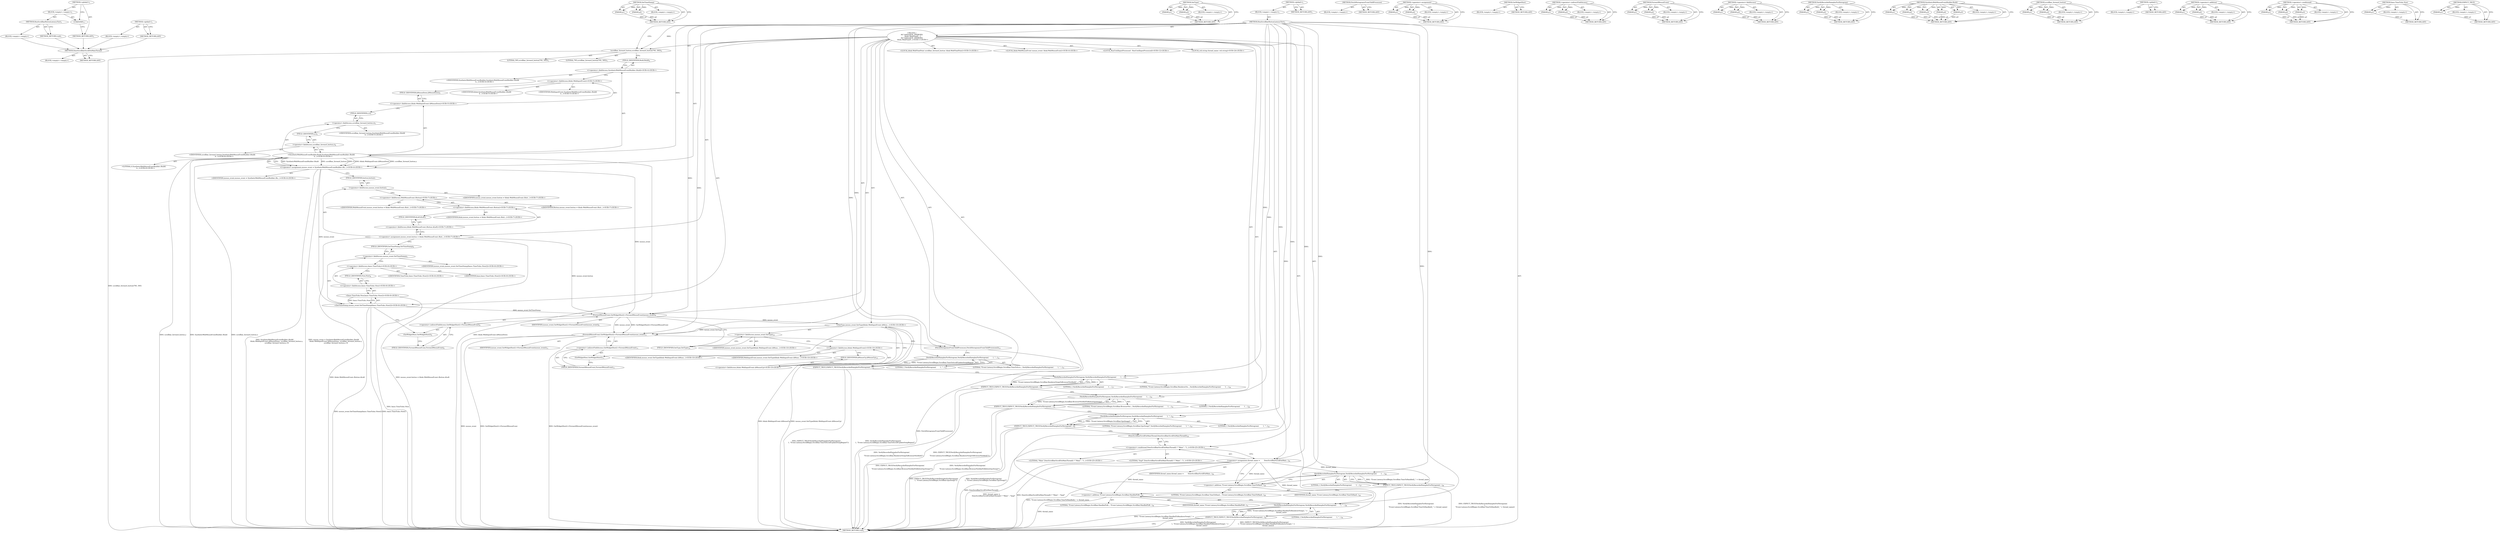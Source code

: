 digraph "&lt;global&gt;" {
vulnerable_227 [label=<(METHOD,DoesScrollbarScrollOnMainThread)>];
vulnerable_228 [label=<(BLOCK,&lt;empty&gt;,&lt;empty&gt;)>];
vulnerable_229 [label=<(METHOD_RETURN,ANY)>];
vulnerable_182 [label=<(METHOD,SetTimeStamp)>];
vulnerable_183 [label=<(PARAM,p1)>];
vulnerable_184 [label=<(PARAM,p2)>];
vulnerable_185 [label=<(BLOCK,&lt;empty&gt;,&lt;empty&gt;)>];
vulnerable_186 [label=<(METHOD_RETURN,ANY)>];
vulnerable_204 [label=<(METHOD,SetType)>];
vulnerable_205 [label=<(PARAM,p1)>];
vulnerable_206 [label=<(PARAM,p2)>];
vulnerable_207 [label=<(BLOCK,&lt;empty&gt;,&lt;empty&gt;)>];
vulnerable_208 [label=<(METHOD_RETURN,ANY)>];
vulnerable_6 [label=<(METHOD,&lt;global&gt;)<SUB>1</SUB>>];
vulnerable_7 [label=<(BLOCK,&lt;empty&gt;,&lt;empty&gt;)<SUB>1</SUB>>];
vulnerable_8 [label=<(METHOD,RunScrollbarButtonLatencyTest)<SUB>1</SUB>>];
vulnerable_9 [label="<(BLOCK,{
#if !defined(OS_ANDROID)
    blink::WebFloatP...,{
#if !defined(OS_ANDROID)
    blink::WebFloatP...)<SUB>1</SUB>>"];
vulnerable_10 [label="<(LOCAL,blink.WebFloatPoint scrollbar_forward_button: blink.WebFloatPoint)<SUB>3</SUB>>"];
vulnerable_11 [label=<(scrollbar_forward_button,scrollbar_forward_button(795, 595))<SUB>3</SUB>>];
vulnerable_12 [label=<(LITERAL,795,scrollbar_forward_button(795, 595))<SUB>3</SUB>>];
vulnerable_13 [label=<(LITERAL,595,scrollbar_forward_button(795, 595))<SUB>3</SUB>>];
vulnerable_14 [label="<(LOCAL,blink.WebMouseEvent mouse_event: blink.WebMouseEvent)<SUB>4</SUB>>"];
vulnerable_15 [label="<(&lt;operator&gt;.assignment,mouse_event = SyntheticWebMouseEventBuilder::Bu...)<SUB>4</SUB>>"];
vulnerable_16 [label="<(IDENTIFIER,mouse_event,mouse_event = SyntheticWebMouseEventBuilder::Bu...)<SUB>4</SUB>>"];
vulnerable_17 [label="<(SyntheticWebMouseEventBuilder.Build,SyntheticWebMouseEventBuilder::Build(
        b...)<SUB>4</SUB>>"];
vulnerable_18 [label="<(&lt;operator&gt;.fieldAccess,SyntheticWebMouseEventBuilder::Build)<SUB>4</SUB>>"];
vulnerable_19 [label="<(IDENTIFIER,SyntheticWebMouseEventBuilder,SyntheticWebMouseEventBuilder::Build(
        b...)<SUB>4</SUB>>"];
vulnerable_20 [label=<(FIELD_IDENTIFIER,Build,Build)<SUB>4</SUB>>];
vulnerable_21 [label="<(&lt;operator&gt;.fieldAccess,blink::WebInputEvent::kMouseDown)<SUB>5</SUB>>"];
vulnerable_22 [label="<(&lt;operator&gt;.fieldAccess,blink::WebInputEvent)<SUB>5</SUB>>"];
vulnerable_23 [label="<(IDENTIFIER,blink,SyntheticWebMouseEventBuilder::Build(
        b...)<SUB>5</SUB>>"];
vulnerable_24 [label="<(IDENTIFIER,WebInputEvent,SyntheticWebMouseEventBuilder::Build(
        b...)<SUB>5</SUB>>"];
vulnerable_25 [label=<(FIELD_IDENTIFIER,kMouseDown,kMouseDown)<SUB>5</SUB>>];
vulnerable_26 [label=<(&lt;operator&gt;.fieldAccess,scrollbar_forward_button.x)<SUB>5</SUB>>];
vulnerable_27 [label="<(IDENTIFIER,scrollbar_forward_button,SyntheticWebMouseEventBuilder::Build(
        b...)<SUB>5</SUB>>"];
vulnerable_28 [label=<(FIELD_IDENTIFIER,x,x)<SUB>5</SUB>>];
vulnerable_29 [label=<(&lt;operator&gt;.fieldAccess,scrollbar_forward_button.y)<SUB>6</SUB>>];
vulnerable_30 [label="<(IDENTIFIER,scrollbar_forward_button,SyntheticWebMouseEventBuilder::Build(
        b...)<SUB>6</SUB>>"];
vulnerable_31 [label=<(FIELD_IDENTIFIER,y,y)<SUB>6</SUB>>];
vulnerable_32 [label="<(LITERAL,0,SyntheticWebMouseEventBuilder::Build(
        b...)<SUB>6</SUB>>"];
vulnerable_33 [label="<(&lt;operator&gt;.assignment,mouse_event.button = blink::WebMouseEvent::Butt...)<SUB>7</SUB>>"];
vulnerable_34 [label=<(&lt;operator&gt;.fieldAccess,mouse_event.button)<SUB>7</SUB>>];
vulnerable_35 [label="<(IDENTIFIER,mouse_event,mouse_event.button = blink::WebMouseEvent::Butt...)<SUB>7</SUB>>"];
vulnerable_36 [label=<(FIELD_IDENTIFIER,button,button)<SUB>7</SUB>>];
vulnerable_37 [label="<(&lt;operator&gt;.fieldAccess,blink::WebMouseEvent::Button::kLeft)<SUB>7</SUB>>"];
vulnerable_38 [label="<(&lt;operator&gt;.fieldAccess,blink::WebMouseEvent::Button)<SUB>7</SUB>>"];
vulnerable_39 [label="<(IDENTIFIER,blink,mouse_event.button = blink::WebMouseEvent::Butt...)<SUB>7</SUB>>"];
vulnerable_40 [label="<(&lt;operator&gt;.fieldAccess,WebMouseEvent::Button)<SUB>7</SUB>>"];
vulnerable_41 [label="<(IDENTIFIER,WebMouseEvent,mouse_event.button = blink::WebMouseEvent::Butt...)<SUB>7</SUB>>"];
vulnerable_42 [label="<(IDENTIFIER,Button,mouse_event.button = blink::WebMouseEvent::Butt...)<SUB>7</SUB>>"];
vulnerable_43 [label=<(FIELD_IDENTIFIER,kLeft,kLeft)<SUB>7</SUB>>];
vulnerable_44 [label="<(SetTimeStamp,mouse_event.SetTimeStamp(base::TimeTicks::Now()))<SUB>8</SUB>>"];
vulnerable_45 [label=<(&lt;operator&gt;.fieldAccess,mouse_event.SetTimeStamp)<SUB>8</SUB>>];
vulnerable_46 [label="<(IDENTIFIER,mouse_event,mouse_event.SetTimeStamp(base::TimeTicks::Now()))<SUB>8</SUB>>"];
vulnerable_47 [label=<(FIELD_IDENTIFIER,SetTimeStamp,SetTimeStamp)<SUB>8</SUB>>];
vulnerable_48 [label="<(base.TimeTicks.Now,base::TimeTicks::Now())<SUB>8</SUB>>"];
vulnerable_49 [label="<(&lt;operator&gt;.fieldAccess,base::TimeTicks::Now)<SUB>8</SUB>>"];
vulnerable_50 [label="<(&lt;operator&gt;.fieldAccess,base::TimeTicks)<SUB>8</SUB>>"];
vulnerable_51 [label="<(IDENTIFIER,base,base::TimeTicks::Now())<SUB>8</SUB>>"];
vulnerable_52 [label="<(IDENTIFIER,TimeTicks,base::TimeTicks::Now())<SUB>8</SUB>>"];
vulnerable_53 [label=<(FIELD_IDENTIFIER,Now,Now)<SUB>8</SUB>>];
vulnerable_54 [label=<(ForwardMouseEvent,GetWidgetHost()-&gt;ForwardMouseEvent(mouse_event))<SUB>9</SUB>>];
vulnerable_55 [label=<(&lt;operator&gt;.indirectFieldAccess,GetWidgetHost()-&gt;ForwardMouseEvent)<SUB>9</SUB>>];
vulnerable_56 [label=<(GetWidgetHost,GetWidgetHost())<SUB>9</SUB>>];
vulnerable_57 [label=<(FIELD_IDENTIFIER,ForwardMouseEvent,ForwardMouseEvent)<SUB>9</SUB>>];
vulnerable_58 [label=<(IDENTIFIER,mouse_event,GetWidgetHost()-&gt;ForwardMouseEvent(mouse_event))<SUB>9</SUB>>];
vulnerable_59 [label="<(SetType,mouse_event.SetType(blink::WebInputEvent::kMous...)<SUB>10</SUB>>"];
vulnerable_60 [label=<(&lt;operator&gt;.fieldAccess,mouse_event.SetType)<SUB>10</SUB>>];
vulnerable_61 [label="<(IDENTIFIER,mouse_event,mouse_event.SetType(blink::WebInputEvent::kMous...)<SUB>10</SUB>>"];
vulnerable_62 [label=<(FIELD_IDENTIFIER,SetType,SetType)<SUB>10</SUB>>];
vulnerable_63 [label="<(&lt;operator&gt;.fieldAccess,blink::WebInputEvent::kMouseUp)<SUB>10</SUB>>"];
vulnerable_64 [label="<(&lt;operator&gt;.fieldAccess,blink::WebInputEvent)<SUB>10</SUB>>"];
vulnerable_65 [label="<(IDENTIFIER,blink,mouse_event.SetType(blink::WebInputEvent::kMous...)<SUB>10</SUB>>"];
vulnerable_66 [label="<(IDENTIFIER,WebInputEvent,mouse_event.SetType(blink::WebInputEvent::kMous...)<SUB>10</SUB>>"];
vulnerable_67 [label=<(FIELD_IDENTIFIER,kMouseUp,kMouseUp)<SUB>10</SUB>>];
vulnerable_68 [label=<(ForwardMouseEvent,GetWidgetHost()-&gt;ForwardMouseEvent(mouse_event))<SUB>11</SUB>>];
vulnerable_69 [label=<(&lt;operator&gt;.indirectFieldAccess,GetWidgetHost()-&gt;ForwardMouseEvent)<SUB>11</SUB>>];
vulnerable_70 [label=<(GetWidgetHost,GetWidgetHost())<SUB>11</SUB>>];
vulnerable_71 [label=<(FIELD_IDENTIFIER,ForwardMouseEvent,ForwardMouseEvent)<SUB>11</SUB>>];
vulnerable_72 [label=<(IDENTIFIER,mouse_event,GetWidgetHost()-&gt;ForwardMouseEvent(mouse_event))<SUB>11</SUB>>];
vulnerable_73 [label="<(LOCAL,RunUntilInputProcessed : RunUntilInputProcessed)<SUB>12</SUB>>"];
vulnerable_74 [label=<(FetchHistogramsFromChildProcesses,FetchHistogramsFromChildProcesses())<SUB>13</SUB>>];
vulnerable_75 [label=<(EXPECT_TRUE,EXPECT_TRUE(VerifyRecordedSamplesForHistogram(
...)<SUB>14</SUB>>];
vulnerable_76 [label=<(VerifyRecordedSamplesForHistogram,VerifyRecordedSamplesForHistogram(
        1, &quot;...)<SUB>14</SUB>>];
vulnerable_77 [label=<(LITERAL,1,VerifyRecordedSamplesForHistogram(
        1, &quot;...)<SUB>15</SUB>>];
vulnerable_78 [label=<(LITERAL,&quot;Event.Latency.ScrollBegin.Scrollbar.TimeToScro...,VerifyRecordedSamplesForHistogram(
        1, &quot;...)<SUB>15</SUB>>];
vulnerable_79 [label=<(EXPECT_TRUE,EXPECT_TRUE(VerifyRecordedSamplesForHistogram(
...)<SUB>16</SUB>>];
vulnerable_80 [label=<(VerifyRecordedSamplesForHistogram,VerifyRecordedSamplesForHistogram(
        1,
 ...)<SUB>16</SUB>>];
vulnerable_81 [label=<(LITERAL,1,VerifyRecordedSamplesForHistogram(
        1,
 ...)<SUB>17</SUB>>];
vulnerable_82 [label=<(LITERAL,&quot;Event.Latency.ScrollBegin.Scrollbar.RendererSw...,VerifyRecordedSamplesForHistogram(
        1,
 ...)<SUB>18</SUB>>];
vulnerable_83 [label=<(EXPECT_TRUE,EXPECT_TRUE(VerifyRecordedSamplesForHistogram(
...)<SUB>19</SUB>>];
vulnerable_84 [label=<(VerifyRecordedSamplesForHistogram,VerifyRecordedSamplesForHistogram(
        1,
 ...)<SUB>19</SUB>>];
vulnerable_85 [label=<(LITERAL,1,VerifyRecordedSamplesForHistogram(
        1,
 ...)<SUB>20</SUB>>];
vulnerable_86 [label=<(LITERAL,&quot;Event.Latency.ScrollBegin.Scrollbar.BrowserNot...,VerifyRecordedSamplesForHistogram(
        1,
 ...)<SUB>21</SUB>>];
vulnerable_87 [label=<(EXPECT_TRUE,EXPECT_TRUE(VerifyRecordedSamplesForHistogram(
...)<SUB>22</SUB>>];
vulnerable_88 [label=<(VerifyRecordedSamplesForHistogram,VerifyRecordedSamplesForHistogram(
        1, &quot;...)<SUB>22</SUB>>];
vulnerable_89 [label=<(LITERAL,1,VerifyRecordedSamplesForHistogram(
        1, &quot;...)<SUB>23</SUB>>];
vulnerable_90 [label=<(LITERAL,&quot;Event.Latency.ScrollBegin.Scrollbar.GpuSwap2&quot;,VerifyRecordedSamplesForHistogram(
        1, &quot;...)<SUB>23</SUB>>];
vulnerable_91 [label="<(LOCAL,std.string thread_name: std.string)<SUB>24</SUB>>"];
vulnerable_92 [label=<(&lt;operator&gt;.assignment,thread_name =
        DoesScrollbarScrollOnMain...)<SUB>24</SUB>>];
vulnerable_93 [label=<(IDENTIFIER,thread_name,thread_name =
        DoesScrollbarScrollOnMain...)<SUB>24</SUB>>];
vulnerable_94 [label="<(&lt;operator&gt;.conditional,DoesScrollbarScrollOnMainThread() ? &quot;Main&quot; : &quot;I...)<SUB>25</SUB>>"];
vulnerable_95 [label=<(DoesScrollbarScrollOnMainThread,DoesScrollbarScrollOnMainThread())<SUB>25</SUB>>];
vulnerable_96 [label="<(LITERAL,&quot;Main&quot;,DoesScrollbarScrollOnMainThread() ? &quot;Main&quot; : &quot;I...)<SUB>25</SUB>>"];
vulnerable_97 [label="<(LITERAL,&quot;Impl&quot;,DoesScrollbarScrollOnMainThread() ? &quot;Main&quot; : &quot;I...)<SUB>25</SUB>>"];
vulnerable_98 [label=<(EXPECT_TRUE,EXPECT_TRUE(VerifyRecordedSamplesForHistogram(
...)<SUB>26</SUB>>];
vulnerable_99 [label=<(VerifyRecordedSamplesForHistogram,VerifyRecordedSamplesForHistogram(
        1,
 ...)<SUB>26</SUB>>];
vulnerable_100 [label=<(LITERAL,1,VerifyRecordedSamplesForHistogram(
        1,
 ...)<SUB>27</SUB>>];
vulnerable_101 [label=<(&lt;operator&gt;.addition,&quot;Event.Latency.ScrollBegin.Scrollbar.TimeToHand...)<SUB>28</SUB>>];
vulnerable_102 [label=<(LITERAL,&quot;Event.Latency.ScrollBegin.Scrollbar.TimeToHand...,&quot;Event.Latency.ScrollBegin.Scrollbar.TimeToHand...)<SUB>28</SUB>>];
vulnerable_103 [label=<(IDENTIFIER,thread_name,&quot;Event.Latency.ScrollBegin.Scrollbar.TimeToHand...)<SUB>28</SUB>>];
vulnerable_104 [label=<(EXPECT_TRUE,EXPECT_TRUE(VerifyRecordedSamplesForHistogram(
...)<SUB>29</SUB>>];
vulnerable_105 [label=<(VerifyRecordedSamplesForHistogram,VerifyRecordedSamplesForHistogram(
        1, &quot;...)<SUB>29</SUB>>];
vulnerable_106 [label=<(LITERAL,1,VerifyRecordedSamplesForHistogram(
        1, &quot;...)<SUB>30</SUB>>];
vulnerable_107 [label=<(&lt;operator&gt;.addition,&quot;Event.Latency.ScrollBegin.Scrollbar.HandledToR...)<SUB>30</SUB>>];
vulnerable_108 [label=<(LITERAL,&quot;Event.Latency.ScrollBegin.Scrollbar.HandledToR...,&quot;Event.Latency.ScrollBegin.Scrollbar.HandledToR...)<SUB>30</SUB>>];
vulnerable_109 [label=<(IDENTIFIER,thread_name,&quot;Event.Latency.ScrollBegin.Scrollbar.HandledToR...)<SUB>31</SUB>>];
vulnerable_110 [label=<(METHOD_RETURN,void)<SUB>1</SUB>>];
vulnerable_112 [label=<(METHOD_RETURN,ANY)<SUB>1</SUB>>];
vulnerable_209 [label=<(METHOD,FetchHistogramsFromChildProcesses)>];
vulnerable_210 [label=<(BLOCK,&lt;empty&gt;,&lt;empty&gt;)>];
vulnerable_211 [label=<(METHOD_RETURN,ANY)>];
vulnerable_164 [label=<(METHOD,&lt;operator&gt;.assignment)>];
vulnerable_165 [label=<(PARAM,p1)>];
vulnerable_166 [label=<(PARAM,p2)>];
vulnerable_167 [label=<(BLOCK,&lt;empty&gt;,&lt;empty&gt;)>];
vulnerable_168 [label=<(METHOD_RETURN,ANY)>];
vulnerable_201 [label=<(METHOD,GetWidgetHost)>];
vulnerable_202 [label=<(BLOCK,&lt;empty&gt;,&lt;empty&gt;)>];
vulnerable_203 [label=<(METHOD_RETURN,ANY)>];
vulnerable_196 [label=<(METHOD,&lt;operator&gt;.indirectFieldAccess)>];
vulnerable_197 [label=<(PARAM,p1)>];
vulnerable_198 [label=<(PARAM,p2)>];
vulnerable_199 [label=<(BLOCK,&lt;empty&gt;,&lt;empty&gt;)>];
vulnerable_200 [label=<(METHOD_RETURN,ANY)>];
vulnerable_191 [label=<(METHOD,ForwardMouseEvent)>];
vulnerable_192 [label=<(PARAM,p1)>];
vulnerable_193 [label=<(PARAM,p2)>];
vulnerable_194 [label=<(BLOCK,&lt;empty&gt;,&lt;empty&gt;)>];
vulnerable_195 [label=<(METHOD_RETURN,ANY)>];
vulnerable_177 [label=<(METHOD,&lt;operator&gt;.fieldAccess)>];
vulnerable_178 [label=<(PARAM,p1)>];
vulnerable_179 [label=<(PARAM,p2)>];
vulnerable_180 [label=<(BLOCK,&lt;empty&gt;,&lt;empty&gt;)>];
vulnerable_181 [label=<(METHOD_RETURN,ANY)>];
vulnerable_216 [label=<(METHOD,VerifyRecordedSamplesForHistogram)>];
vulnerable_217 [label=<(PARAM,p1)>];
vulnerable_218 [label=<(PARAM,p2)>];
vulnerable_219 [label=<(BLOCK,&lt;empty&gt;,&lt;empty&gt;)>];
vulnerable_220 [label=<(METHOD_RETURN,ANY)>];
vulnerable_169 [label=<(METHOD,SyntheticWebMouseEventBuilder.Build)>];
vulnerable_170 [label=<(PARAM,p1)>];
vulnerable_171 [label=<(PARAM,p2)>];
vulnerable_172 [label=<(PARAM,p3)>];
vulnerable_173 [label=<(PARAM,p4)>];
vulnerable_174 [label=<(PARAM,p5)>];
vulnerable_175 [label=<(BLOCK,&lt;empty&gt;,&lt;empty&gt;)>];
vulnerable_176 [label=<(METHOD_RETURN,ANY)>];
vulnerable_159 [label=<(METHOD,scrollbar_forward_button)>];
vulnerable_160 [label=<(PARAM,p1)>];
vulnerable_161 [label=<(PARAM,p2)>];
vulnerable_162 [label=<(BLOCK,&lt;empty&gt;,&lt;empty&gt;)>];
vulnerable_163 [label=<(METHOD_RETURN,ANY)>];
vulnerable_153 [label=<(METHOD,&lt;global&gt;)<SUB>1</SUB>>];
vulnerable_154 [label=<(BLOCK,&lt;empty&gt;,&lt;empty&gt;)>];
vulnerable_155 [label=<(METHOD_RETURN,ANY)>];
vulnerable_230 [label=<(METHOD,&lt;operator&gt;.addition)>];
vulnerable_231 [label=<(PARAM,p1)>];
vulnerable_232 [label=<(PARAM,p2)>];
vulnerable_233 [label=<(BLOCK,&lt;empty&gt;,&lt;empty&gt;)>];
vulnerable_234 [label=<(METHOD_RETURN,ANY)>];
vulnerable_221 [label=<(METHOD,&lt;operator&gt;.conditional)>];
vulnerable_222 [label=<(PARAM,p1)>];
vulnerable_223 [label=<(PARAM,p2)>];
vulnerable_224 [label=<(PARAM,p3)>];
vulnerable_225 [label=<(BLOCK,&lt;empty&gt;,&lt;empty&gt;)>];
vulnerable_226 [label=<(METHOD_RETURN,ANY)>];
vulnerable_187 [label=<(METHOD,base.TimeTicks.Now)>];
vulnerable_188 [label=<(PARAM,p1)>];
vulnerable_189 [label=<(BLOCK,&lt;empty&gt;,&lt;empty&gt;)>];
vulnerable_190 [label=<(METHOD_RETURN,ANY)>];
vulnerable_212 [label=<(METHOD,EXPECT_TRUE)>];
vulnerable_213 [label=<(PARAM,p1)>];
vulnerable_214 [label=<(BLOCK,&lt;empty&gt;,&lt;empty&gt;)>];
vulnerable_215 [label=<(METHOD_RETURN,ANY)>];
fixed_6 [label=<(METHOD,&lt;global&gt;)<SUB>1</SUB>>];
fixed_7 [label=<(BLOCK,&lt;empty&gt;,&lt;empty&gt;)<SUB>1</SUB>>];
fixed_8 [label=<(METHOD,RunScrollbarButtonLatencyTest)<SUB>1</SUB>>];
fixed_9 [label=<(BLOCK,&lt;empty&gt;,&lt;empty&gt;)>];
fixed_10 [label=<(METHOD_RETURN,void)<SUB>1</SUB>>];
fixed_12 [label=<(UNKNOWN,,)>];
fixed_13 [label=<(METHOD_RETURN,ANY)<SUB>1</SUB>>];
fixed_20 [label=<(METHOD,&lt;global&gt;)<SUB>1</SUB>>];
fixed_21 [label=<(BLOCK,&lt;empty&gt;,&lt;empty&gt;)>];
fixed_22 [label=<(METHOD_RETURN,ANY)>];
vulnerable_227 -> vulnerable_228  [key=0, label="AST: "];
vulnerable_227 -> vulnerable_229  [key=0, label="AST: "];
vulnerable_227 -> vulnerable_229  [key=1, label="CFG: "];
vulnerable_182 -> vulnerable_183  [key=0, label="AST: "];
vulnerable_182 -> vulnerable_183  [key=1, label="DDG: "];
vulnerable_182 -> vulnerable_185  [key=0, label="AST: "];
vulnerable_182 -> vulnerable_184  [key=0, label="AST: "];
vulnerable_182 -> vulnerable_184  [key=1, label="DDG: "];
vulnerable_182 -> vulnerable_186  [key=0, label="AST: "];
vulnerable_182 -> vulnerable_186  [key=1, label="CFG: "];
vulnerable_183 -> vulnerable_186  [key=0, label="DDG: p1"];
vulnerable_184 -> vulnerable_186  [key=0, label="DDG: p2"];
vulnerable_204 -> vulnerable_205  [key=0, label="AST: "];
vulnerable_204 -> vulnerable_205  [key=1, label="DDG: "];
vulnerable_204 -> vulnerable_207  [key=0, label="AST: "];
vulnerable_204 -> vulnerable_206  [key=0, label="AST: "];
vulnerable_204 -> vulnerable_206  [key=1, label="DDG: "];
vulnerable_204 -> vulnerable_208  [key=0, label="AST: "];
vulnerable_204 -> vulnerable_208  [key=1, label="CFG: "];
vulnerable_205 -> vulnerable_208  [key=0, label="DDG: p1"];
vulnerable_206 -> vulnerable_208  [key=0, label="DDG: p2"];
vulnerable_6 -> vulnerable_7  [key=0, label="AST: "];
vulnerable_6 -> vulnerable_112  [key=0, label="AST: "];
vulnerable_6 -> vulnerable_112  [key=1, label="CFG: "];
vulnerable_7 -> vulnerable_8  [key=0, label="AST: "];
vulnerable_8 -> vulnerable_9  [key=0, label="AST: "];
vulnerable_8 -> vulnerable_110  [key=0, label="AST: "];
vulnerable_8 -> vulnerable_11  [key=0, label="CFG: "];
vulnerable_8 -> vulnerable_11  [key=1, label="DDG: "];
vulnerable_8 -> vulnerable_74  [key=0, label="DDG: "];
vulnerable_8 -> vulnerable_92  [key=0, label="DDG: "];
vulnerable_8 -> vulnerable_54  [key=0, label="DDG: "];
vulnerable_8 -> vulnerable_68  [key=0, label="DDG: "];
vulnerable_8 -> vulnerable_17  [key=0, label="DDG: "];
vulnerable_8 -> vulnerable_76  [key=0, label="DDG: "];
vulnerable_8 -> vulnerable_80  [key=0, label="DDG: "];
vulnerable_8 -> vulnerable_84  [key=0, label="DDG: "];
vulnerable_8 -> vulnerable_88  [key=0, label="DDG: "];
vulnerable_8 -> vulnerable_94  [key=0, label="DDG: "];
vulnerable_8 -> vulnerable_99  [key=0, label="DDG: "];
vulnerable_8 -> vulnerable_105  [key=0, label="DDG: "];
vulnerable_8 -> vulnerable_101  [key=0, label="DDG: "];
vulnerable_8 -> vulnerable_107  [key=0, label="DDG: "];
vulnerable_9 -> vulnerable_10  [key=0, label="AST: "];
vulnerable_9 -> vulnerable_11  [key=0, label="AST: "];
vulnerable_9 -> vulnerable_14  [key=0, label="AST: "];
vulnerable_9 -> vulnerable_15  [key=0, label="AST: "];
vulnerable_9 -> vulnerable_33  [key=0, label="AST: "];
vulnerable_9 -> vulnerable_44  [key=0, label="AST: "];
vulnerable_9 -> vulnerable_54  [key=0, label="AST: "];
vulnerable_9 -> vulnerable_59  [key=0, label="AST: "];
vulnerable_9 -> vulnerable_68  [key=0, label="AST: "];
vulnerable_9 -> vulnerable_73  [key=0, label="AST: "];
vulnerable_9 -> vulnerable_74  [key=0, label="AST: "];
vulnerable_9 -> vulnerable_75  [key=0, label="AST: "];
vulnerable_9 -> vulnerable_79  [key=0, label="AST: "];
vulnerable_9 -> vulnerable_83  [key=0, label="AST: "];
vulnerable_9 -> vulnerable_87  [key=0, label="AST: "];
vulnerable_9 -> vulnerable_91  [key=0, label="AST: "];
vulnerable_9 -> vulnerable_92  [key=0, label="AST: "];
vulnerable_9 -> vulnerable_98  [key=0, label="AST: "];
vulnerable_9 -> vulnerable_104  [key=0, label="AST: "];
vulnerable_11 -> vulnerable_12  [key=0, label="AST: "];
vulnerable_11 -> vulnerable_13  [key=0, label="AST: "];
vulnerable_11 -> vulnerable_20  [key=0, label="CFG: "];
vulnerable_11 -> vulnerable_110  [key=0, label="DDG: scrollbar_forward_button(795, 595)"];
vulnerable_15 -> vulnerable_16  [key=0, label="AST: "];
vulnerable_15 -> vulnerable_17  [key=0, label="AST: "];
vulnerable_15 -> vulnerable_36  [key=0, label="CFG: "];
vulnerable_15 -> vulnerable_110  [key=0, label="DDG: SyntheticWebMouseEventBuilder::Build(
        blink::WebInputEvent::kMouseDown, scrollbar_forward_button.x,
        scrollbar_forward_button.y, 0)"];
vulnerable_15 -> vulnerable_110  [key=1, label="DDG: mouse_event = SyntheticWebMouseEventBuilder::Build(
        blink::WebInputEvent::kMouseDown, scrollbar_forward_button.x,
        scrollbar_forward_button.y, 0)"];
vulnerable_15 -> vulnerable_44  [key=0, label="DDG: mouse_event"];
vulnerable_15 -> vulnerable_54  [key=0, label="DDG: mouse_event"];
vulnerable_17 -> vulnerable_18  [key=0, label="AST: "];
vulnerable_17 -> vulnerable_21  [key=0, label="AST: "];
vulnerable_17 -> vulnerable_26  [key=0, label="AST: "];
vulnerable_17 -> vulnerable_29  [key=0, label="AST: "];
vulnerable_17 -> vulnerable_32  [key=0, label="AST: "];
vulnerable_17 -> vulnerable_15  [key=0, label="CFG: "];
vulnerable_17 -> vulnerable_15  [key=1, label="DDG: SyntheticWebMouseEventBuilder::Build"];
vulnerable_17 -> vulnerable_15  [key=2, label="DDG: scrollbar_forward_button.x"];
vulnerable_17 -> vulnerable_15  [key=3, label="DDG: 0"];
vulnerable_17 -> vulnerable_15  [key=4, label="DDG: blink::WebInputEvent::kMouseDown"];
vulnerable_17 -> vulnerable_15  [key=5, label="DDG: scrollbar_forward_button.y"];
vulnerable_17 -> vulnerable_110  [key=0, label="DDG: SyntheticWebMouseEventBuilder::Build"];
vulnerable_17 -> vulnerable_110  [key=1, label="DDG: blink::WebInputEvent::kMouseDown"];
vulnerable_17 -> vulnerable_110  [key=2, label="DDG: scrollbar_forward_button.x"];
vulnerable_17 -> vulnerable_110  [key=3, label="DDG: scrollbar_forward_button.y"];
vulnerable_18 -> vulnerable_19  [key=0, label="AST: "];
vulnerable_18 -> vulnerable_20  [key=0, label="AST: "];
vulnerable_18 -> vulnerable_22  [key=0, label="CFG: "];
vulnerable_20 -> vulnerable_18  [key=0, label="CFG: "];
vulnerable_21 -> vulnerable_22  [key=0, label="AST: "];
vulnerable_21 -> vulnerable_25  [key=0, label="AST: "];
vulnerable_21 -> vulnerable_28  [key=0, label="CFG: "];
vulnerable_22 -> vulnerable_23  [key=0, label="AST: "];
vulnerable_22 -> vulnerable_24  [key=0, label="AST: "];
vulnerable_22 -> vulnerable_25  [key=0, label="CFG: "];
vulnerable_25 -> vulnerable_21  [key=0, label="CFG: "];
vulnerable_26 -> vulnerable_27  [key=0, label="AST: "];
vulnerable_26 -> vulnerable_28  [key=0, label="AST: "];
vulnerable_26 -> vulnerable_31  [key=0, label="CFG: "];
vulnerable_28 -> vulnerable_26  [key=0, label="CFG: "];
vulnerable_29 -> vulnerable_30  [key=0, label="AST: "];
vulnerable_29 -> vulnerable_31  [key=0, label="AST: "];
vulnerable_29 -> vulnerable_17  [key=0, label="CFG: "];
vulnerable_31 -> vulnerable_29  [key=0, label="CFG: "];
vulnerable_33 -> vulnerable_34  [key=0, label="AST: "];
vulnerable_33 -> vulnerable_37  [key=0, label="AST: "];
vulnerable_33 -> vulnerable_47  [key=0, label="CFG: "];
vulnerable_33 -> vulnerable_110  [key=0, label="DDG: blink::WebMouseEvent::Button::kLeft"];
vulnerable_33 -> vulnerable_110  [key=1, label="DDG: mouse_event.button = blink::WebMouseEvent::Button::kLeft"];
vulnerable_33 -> vulnerable_54  [key=0, label="DDG: mouse_event.button"];
vulnerable_34 -> vulnerable_35  [key=0, label="AST: "];
vulnerable_34 -> vulnerable_36  [key=0, label="AST: "];
vulnerable_34 -> vulnerable_40  [key=0, label="CFG: "];
vulnerable_36 -> vulnerable_34  [key=0, label="CFG: "];
vulnerable_37 -> vulnerable_38  [key=0, label="AST: "];
vulnerable_37 -> vulnerable_43  [key=0, label="AST: "];
vulnerable_37 -> vulnerable_33  [key=0, label="CFG: "];
vulnerable_38 -> vulnerable_39  [key=0, label="AST: "];
vulnerable_38 -> vulnerable_40  [key=0, label="AST: "];
vulnerable_38 -> vulnerable_43  [key=0, label="CFG: "];
vulnerable_40 -> vulnerable_41  [key=0, label="AST: "];
vulnerable_40 -> vulnerable_42  [key=0, label="AST: "];
vulnerable_40 -> vulnerable_38  [key=0, label="CFG: "];
vulnerable_43 -> vulnerable_37  [key=0, label="CFG: "];
vulnerable_44 -> vulnerable_45  [key=0, label="AST: "];
vulnerable_44 -> vulnerable_48  [key=0, label="AST: "];
vulnerable_44 -> vulnerable_56  [key=0, label="CFG: "];
vulnerable_44 -> vulnerable_110  [key=0, label="DDG: base::TimeTicks::Now()"];
vulnerable_44 -> vulnerable_110  [key=1, label="DDG: mouse_event.SetTimeStamp(base::TimeTicks::Now())"];
vulnerable_44 -> vulnerable_54  [key=0, label="DDG: mouse_event.SetTimeStamp"];
vulnerable_45 -> vulnerable_46  [key=0, label="AST: "];
vulnerable_45 -> vulnerable_47  [key=0, label="AST: "];
vulnerable_45 -> vulnerable_50  [key=0, label="CFG: "];
vulnerable_47 -> vulnerable_45  [key=0, label="CFG: "];
vulnerable_48 -> vulnerable_49  [key=0, label="AST: "];
vulnerable_48 -> vulnerable_44  [key=0, label="CFG: "];
vulnerable_48 -> vulnerable_44  [key=1, label="DDG: base::TimeTicks::Now"];
vulnerable_48 -> vulnerable_110  [key=0, label="DDG: base::TimeTicks::Now"];
vulnerable_49 -> vulnerable_50  [key=0, label="AST: "];
vulnerable_49 -> vulnerable_53  [key=0, label="AST: "];
vulnerable_49 -> vulnerable_48  [key=0, label="CFG: "];
vulnerable_50 -> vulnerable_51  [key=0, label="AST: "];
vulnerable_50 -> vulnerable_52  [key=0, label="AST: "];
vulnerable_50 -> vulnerable_53  [key=0, label="CFG: "];
vulnerable_53 -> vulnerable_49  [key=0, label="CFG: "];
vulnerable_54 -> vulnerable_55  [key=0, label="AST: "];
vulnerable_54 -> vulnerable_58  [key=0, label="AST: "];
vulnerable_54 -> vulnerable_62  [key=0, label="CFG: "];
vulnerable_54 -> vulnerable_59  [key=0, label="DDG: mouse_event"];
vulnerable_54 -> vulnerable_68  [key=0, label="DDG: GetWidgetHost()-&gt;ForwardMouseEvent"];
vulnerable_54 -> vulnerable_68  [key=1, label="DDG: mouse_event"];
vulnerable_55 -> vulnerable_56  [key=0, label="AST: "];
vulnerable_55 -> vulnerable_57  [key=0, label="AST: "];
vulnerable_55 -> vulnerable_54  [key=0, label="CFG: "];
vulnerable_56 -> vulnerable_57  [key=0, label="CFG: "];
vulnerable_57 -> vulnerable_55  [key=0, label="CFG: "];
vulnerable_59 -> vulnerable_60  [key=0, label="AST: "];
vulnerable_59 -> vulnerable_63  [key=0, label="AST: "];
vulnerable_59 -> vulnerable_70  [key=0, label="CFG: "];
vulnerable_59 -> vulnerable_110  [key=0, label="DDG: blink::WebInputEvent::kMouseUp"];
vulnerable_59 -> vulnerable_110  [key=1, label="DDG: mouse_event.SetType(blink::WebInputEvent::kMouseUp)"];
vulnerable_59 -> vulnerable_68  [key=0, label="DDG: mouse_event.SetType"];
vulnerable_60 -> vulnerable_61  [key=0, label="AST: "];
vulnerable_60 -> vulnerable_62  [key=0, label="AST: "];
vulnerable_60 -> vulnerable_64  [key=0, label="CFG: "];
vulnerable_62 -> vulnerable_60  [key=0, label="CFG: "];
vulnerable_63 -> vulnerable_64  [key=0, label="AST: "];
vulnerable_63 -> vulnerable_67  [key=0, label="AST: "];
vulnerable_63 -> vulnerable_59  [key=0, label="CFG: "];
vulnerable_64 -> vulnerable_65  [key=0, label="AST: "];
vulnerable_64 -> vulnerable_66  [key=0, label="AST: "];
vulnerable_64 -> vulnerable_67  [key=0, label="CFG: "];
vulnerable_67 -> vulnerable_63  [key=0, label="CFG: "];
vulnerable_68 -> vulnerable_69  [key=0, label="AST: "];
vulnerable_68 -> vulnerable_72  [key=0, label="AST: "];
vulnerable_68 -> vulnerable_74  [key=0, label="CFG: "];
vulnerable_68 -> vulnerable_110  [key=0, label="DDG: GetWidgetHost()-&gt;ForwardMouseEvent"];
vulnerable_68 -> vulnerable_110  [key=1, label="DDG: mouse_event"];
vulnerable_68 -> vulnerable_110  [key=2, label="DDG: GetWidgetHost()-&gt;ForwardMouseEvent(mouse_event)"];
vulnerable_69 -> vulnerable_70  [key=0, label="AST: "];
vulnerable_69 -> vulnerable_71  [key=0, label="AST: "];
vulnerable_69 -> vulnerable_68  [key=0, label="CFG: "];
vulnerable_70 -> vulnerable_71  [key=0, label="CFG: "];
vulnerable_71 -> vulnerable_69  [key=0, label="CFG: "];
vulnerable_74 -> vulnerable_76  [key=0, label="CFG: "];
vulnerable_74 -> vulnerable_110  [key=0, label="DDG: FetchHistogramsFromChildProcesses()"];
vulnerable_75 -> vulnerable_76  [key=0, label="AST: "];
vulnerable_75 -> vulnerable_80  [key=0, label="CFG: "];
vulnerable_75 -> vulnerable_110  [key=0, label="DDG: VerifyRecordedSamplesForHistogram(
        1, &quot;Event.Latency.ScrollBegin.Scrollbar.TimeToScrollUpdateSwapBegin4&quot;)"];
vulnerable_75 -> vulnerable_110  [key=1, label="DDG: EXPECT_TRUE(VerifyRecordedSamplesForHistogram(
        1, &quot;Event.Latency.ScrollBegin.Scrollbar.TimeToScrollUpdateSwapBegin4&quot;))"];
vulnerable_76 -> vulnerable_77  [key=0, label="AST: "];
vulnerable_76 -> vulnerable_78  [key=0, label="AST: "];
vulnerable_76 -> vulnerable_75  [key=0, label="CFG: "];
vulnerable_76 -> vulnerable_75  [key=1, label="DDG: 1"];
vulnerable_76 -> vulnerable_75  [key=2, label="DDG: &quot;Event.Latency.ScrollBegin.Scrollbar.TimeToScrollUpdateSwapBegin4&quot;"];
vulnerable_79 -> vulnerable_80  [key=0, label="AST: "];
vulnerable_79 -> vulnerable_84  [key=0, label="CFG: "];
vulnerable_79 -> vulnerable_110  [key=0, label="DDG: VerifyRecordedSamplesForHistogram(
        1,
        &quot;Event.Latency.ScrollBegin.Scrollbar.RendererSwapToBrowserNotified2&quot;)"];
vulnerable_79 -> vulnerable_110  [key=1, label="DDG: EXPECT_TRUE(VerifyRecordedSamplesForHistogram(
        1,
        &quot;Event.Latency.ScrollBegin.Scrollbar.RendererSwapToBrowserNotified2&quot;))"];
vulnerable_80 -> vulnerable_81  [key=0, label="AST: "];
vulnerable_80 -> vulnerable_82  [key=0, label="AST: "];
vulnerable_80 -> vulnerable_79  [key=0, label="CFG: "];
vulnerable_80 -> vulnerable_79  [key=1, label="DDG: 1"];
vulnerable_80 -> vulnerable_79  [key=2, label="DDG: &quot;Event.Latency.ScrollBegin.Scrollbar.RendererSwapToBrowserNotified2&quot;"];
vulnerable_83 -> vulnerable_84  [key=0, label="AST: "];
vulnerable_83 -> vulnerable_88  [key=0, label="CFG: "];
vulnerable_83 -> vulnerable_110  [key=0, label="DDG: VerifyRecordedSamplesForHistogram(
        1,
        &quot;Event.Latency.ScrollBegin.Scrollbar.BrowserNotifiedToBeforeGpuSwap2&quot;)"];
vulnerable_83 -> vulnerable_110  [key=1, label="DDG: EXPECT_TRUE(VerifyRecordedSamplesForHistogram(
        1,
        &quot;Event.Latency.ScrollBegin.Scrollbar.BrowserNotifiedToBeforeGpuSwap2&quot;))"];
vulnerable_84 -> vulnerable_85  [key=0, label="AST: "];
vulnerable_84 -> vulnerable_86  [key=0, label="AST: "];
vulnerable_84 -> vulnerable_83  [key=0, label="CFG: "];
vulnerable_84 -> vulnerable_83  [key=1, label="DDG: 1"];
vulnerable_84 -> vulnerable_83  [key=2, label="DDG: &quot;Event.Latency.ScrollBegin.Scrollbar.BrowserNotifiedToBeforeGpuSwap2&quot;"];
vulnerable_87 -> vulnerable_88  [key=0, label="AST: "];
vulnerable_87 -> vulnerable_95  [key=0, label="CFG: "];
vulnerable_87 -> vulnerable_110  [key=0, label="DDG: VerifyRecordedSamplesForHistogram(
        1, &quot;Event.Latency.ScrollBegin.Scrollbar.GpuSwap2&quot;)"];
vulnerable_87 -> vulnerable_110  [key=1, label="DDG: EXPECT_TRUE(VerifyRecordedSamplesForHistogram(
        1, &quot;Event.Latency.ScrollBegin.Scrollbar.GpuSwap2&quot;))"];
vulnerable_88 -> vulnerable_89  [key=0, label="AST: "];
vulnerable_88 -> vulnerable_90  [key=0, label="AST: "];
vulnerable_88 -> vulnerable_87  [key=0, label="CFG: "];
vulnerable_88 -> vulnerable_87  [key=1, label="DDG: 1"];
vulnerable_88 -> vulnerable_87  [key=2, label="DDG: &quot;Event.Latency.ScrollBegin.Scrollbar.GpuSwap2&quot;"];
vulnerable_92 -> vulnerable_93  [key=0, label="AST: "];
vulnerable_92 -> vulnerable_94  [key=0, label="AST: "];
vulnerable_92 -> vulnerable_101  [key=0, label="CFG: "];
vulnerable_92 -> vulnerable_101  [key=1, label="DDG: thread_name"];
vulnerable_92 -> vulnerable_110  [key=0, label="DDG: DoesScrollbarScrollOnMainThread() ? &quot;Main&quot; : &quot;Impl&quot;"];
vulnerable_92 -> vulnerable_110  [key=1, label="DDG: thread_name =
        DoesScrollbarScrollOnMainThread() ? &quot;Main&quot; : &quot;Impl&quot;"];
vulnerable_92 -> vulnerable_99  [key=0, label="DDG: thread_name"];
vulnerable_92 -> vulnerable_105  [key=0, label="DDG: thread_name"];
vulnerable_92 -> vulnerable_107  [key=0, label="DDG: thread_name"];
vulnerable_94 -> vulnerable_95  [key=0, label="AST: "];
vulnerable_94 -> vulnerable_96  [key=0, label="AST: "];
vulnerable_94 -> vulnerable_97  [key=0, label="AST: "];
vulnerable_94 -> vulnerable_92  [key=0, label="CFG: "];
vulnerable_94 -> vulnerable_110  [key=0, label="DDG: DoesScrollbarScrollOnMainThread()"];
vulnerable_95 -> vulnerable_94  [key=0, label="CFG: "];
vulnerable_98 -> vulnerable_99  [key=0, label="AST: "];
vulnerable_98 -> vulnerable_107  [key=0, label="CFG: "];
vulnerable_98 -> vulnerable_110  [key=0, label="DDG: VerifyRecordedSamplesForHistogram(
        1,
        &quot;Event.Latency.ScrollBegin.Scrollbar.TimeToHandled2_&quot; + thread_name)"];
vulnerable_98 -> vulnerable_110  [key=1, label="DDG: EXPECT_TRUE(VerifyRecordedSamplesForHistogram(
        1,
        &quot;Event.Latency.ScrollBegin.Scrollbar.TimeToHandled2_&quot; + thread_name))"];
vulnerable_99 -> vulnerable_100  [key=0, label="AST: "];
vulnerable_99 -> vulnerable_101  [key=0, label="AST: "];
vulnerable_99 -> vulnerable_98  [key=0, label="CFG: "];
vulnerable_99 -> vulnerable_98  [key=1, label="DDG: 1"];
vulnerable_99 -> vulnerable_98  [key=2, label="DDG: &quot;Event.Latency.ScrollBegin.Scrollbar.TimeToHandled2_&quot; + thread_name"];
vulnerable_99 -> vulnerable_110  [key=0, label="DDG: &quot;Event.Latency.ScrollBegin.Scrollbar.TimeToHandled2_&quot; + thread_name"];
vulnerable_101 -> vulnerable_102  [key=0, label="AST: "];
vulnerable_101 -> vulnerable_103  [key=0, label="AST: "];
vulnerable_101 -> vulnerable_99  [key=0, label="CFG: "];
vulnerable_104 -> vulnerable_105  [key=0, label="AST: "];
vulnerable_104 -> vulnerable_110  [key=0, label="CFG: "];
vulnerable_104 -> vulnerable_110  [key=1, label="DDG: VerifyRecordedSamplesForHistogram(
        1, &quot;Event.Latency.ScrollBegin.Scrollbar.HandledToRendererSwap2_&quot; +
               thread_name)"];
vulnerable_104 -> vulnerable_110  [key=2, label="DDG: EXPECT_TRUE(VerifyRecordedSamplesForHistogram(
        1, &quot;Event.Latency.ScrollBegin.Scrollbar.HandledToRendererSwap2_&quot; +
               thread_name))"];
vulnerable_105 -> vulnerable_106  [key=0, label="AST: "];
vulnerable_105 -> vulnerable_107  [key=0, label="AST: "];
vulnerable_105 -> vulnerable_104  [key=0, label="CFG: "];
vulnerable_105 -> vulnerable_104  [key=1, label="DDG: 1"];
vulnerable_105 -> vulnerable_104  [key=2, label="DDG: &quot;Event.Latency.ScrollBegin.Scrollbar.HandledToRendererSwap2_&quot; +
               thread_name"];
vulnerable_105 -> vulnerable_110  [key=0, label="DDG: &quot;Event.Latency.ScrollBegin.Scrollbar.HandledToRendererSwap2_&quot; +
               thread_name"];
vulnerable_107 -> vulnerable_108  [key=0, label="AST: "];
vulnerable_107 -> vulnerable_109  [key=0, label="AST: "];
vulnerable_107 -> vulnerable_105  [key=0, label="CFG: "];
vulnerable_107 -> vulnerable_110  [key=0, label="DDG: thread_name"];
vulnerable_209 -> vulnerable_210  [key=0, label="AST: "];
vulnerable_209 -> vulnerable_211  [key=0, label="AST: "];
vulnerable_209 -> vulnerable_211  [key=1, label="CFG: "];
vulnerable_164 -> vulnerable_165  [key=0, label="AST: "];
vulnerable_164 -> vulnerable_165  [key=1, label="DDG: "];
vulnerable_164 -> vulnerable_167  [key=0, label="AST: "];
vulnerable_164 -> vulnerable_166  [key=0, label="AST: "];
vulnerable_164 -> vulnerable_166  [key=1, label="DDG: "];
vulnerable_164 -> vulnerable_168  [key=0, label="AST: "];
vulnerable_164 -> vulnerable_168  [key=1, label="CFG: "];
vulnerable_165 -> vulnerable_168  [key=0, label="DDG: p1"];
vulnerable_166 -> vulnerable_168  [key=0, label="DDG: p2"];
vulnerable_201 -> vulnerable_202  [key=0, label="AST: "];
vulnerable_201 -> vulnerable_203  [key=0, label="AST: "];
vulnerable_201 -> vulnerable_203  [key=1, label="CFG: "];
vulnerable_196 -> vulnerable_197  [key=0, label="AST: "];
vulnerable_196 -> vulnerable_197  [key=1, label="DDG: "];
vulnerable_196 -> vulnerable_199  [key=0, label="AST: "];
vulnerable_196 -> vulnerable_198  [key=0, label="AST: "];
vulnerable_196 -> vulnerable_198  [key=1, label="DDG: "];
vulnerable_196 -> vulnerable_200  [key=0, label="AST: "];
vulnerable_196 -> vulnerable_200  [key=1, label="CFG: "];
vulnerable_197 -> vulnerable_200  [key=0, label="DDG: p1"];
vulnerable_198 -> vulnerable_200  [key=0, label="DDG: p2"];
vulnerable_191 -> vulnerable_192  [key=0, label="AST: "];
vulnerable_191 -> vulnerable_192  [key=1, label="DDG: "];
vulnerable_191 -> vulnerable_194  [key=0, label="AST: "];
vulnerable_191 -> vulnerable_193  [key=0, label="AST: "];
vulnerable_191 -> vulnerable_193  [key=1, label="DDG: "];
vulnerable_191 -> vulnerable_195  [key=0, label="AST: "];
vulnerable_191 -> vulnerable_195  [key=1, label="CFG: "];
vulnerable_192 -> vulnerable_195  [key=0, label="DDG: p1"];
vulnerable_193 -> vulnerable_195  [key=0, label="DDG: p2"];
vulnerable_177 -> vulnerable_178  [key=0, label="AST: "];
vulnerable_177 -> vulnerable_178  [key=1, label="DDG: "];
vulnerable_177 -> vulnerable_180  [key=0, label="AST: "];
vulnerable_177 -> vulnerable_179  [key=0, label="AST: "];
vulnerable_177 -> vulnerable_179  [key=1, label="DDG: "];
vulnerable_177 -> vulnerable_181  [key=0, label="AST: "];
vulnerable_177 -> vulnerable_181  [key=1, label="CFG: "];
vulnerable_178 -> vulnerable_181  [key=0, label="DDG: p1"];
vulnerable_179 -> vulnerable_181  [key=0, label="DDG: p2"];
vulnerable_216 -> vulnerable_217  [key=0, label="AST: "];
vulnerable_216 -> vulnerable_217  [key=1, label="DDG: "];
vulnerable_216 -> vulnerable_219  [key=0, label="AST: "];
vulnerable_216 -> vulnerable_218  [key=0, label="AST: "];
vulnerable_216 -> vulnerable_218  [key=1, label="DDG: "];
vulnerable_216 -> vulnerable_220  [key=0, label="AST: "];
vulnerable_216 -> vulnerable_220  [key=1, label="CFG: "];
vulnerable_217 -> vulnerable_220  [key=0, label="DDG: p1"];
vulnerable_218 -> vulnerable_220  [key=0, label="DDG: p2"];
vulnerable_169 -> vulnerable_170  [key=0, label="AST: "];
vulnerable_169 -> vulnerable_170  [key=1, label="DDG: "];
vulnerable_169 -> vulnerable_175  [key=0, label="AST: "];
vulnerable_169 -> vulnerable_171  [key=0, label="AST: "];
vulnerable_169 -> vulnerable_171  [key=1, label="DDG: "];
vulnerable_169 -> vulnerable_176  [key=0, label="AST: "];
vulnerable_169 -> vulnerable_176  [key=1, label="CFG: "];
vulnerable_169 -> vulnerable_172  [key=0, label="AST: "];
vulnerable_169 -> vulnerable_172  [key=1, label="DDG: "];
vulnerable_169 -> vulnerable_173  [key=0, label="AST: "];
vulnerable_169 -> vulnerable_173  [key=1, label="DDG: "];
vulnerable_169 -> vulnerable_174  [key=0, label="AST: "];
vulnerable_169 -> vulnerable_174  [key=1, label="DDG: "];
vulnerable_170 -> vulnerable_176  [key=0, label="DDG: p1"];
vulnerable_171 -> vulnerable_176  [key=0, label="DDG: p2"];
vulnerable_172 -> vulnerable_176  [key=0, label="DDG: p3"];
vulnerable_173 -> vulnerable_176  [key=0, label="DDG: p4"];
vulnerable_174 -> vulnerable_176  [key=0, label="DDG: p5"];
vulnerable_159 -> vulnerable_160  [key=0, label="AST: "];
vulnerable_159 -> vulnerable_160  [key=1, label="DDG: "];
vulnerable_159 -> vulnerable_162  [key=0, label="AST: "];
vulnerable_159 -> vulnerable_161  [key=0, label="AST: "];
vulnerable_159 -> vulnerable_161  [key=1, label="DDG: "];
vulnerable_159 -> vulnerable_163  [key=0, label="AST: "];
vulnerable_159 -> vulnerable_163  [key=1, label="CFG: "];
vulnerable_160 -> vulnerable_163  [key=0, label="DDG: p1"];
vulnerable_161 -> vulnerable_163  [key=0, label="DDG: p2"];
vulnerable_153 -> vulnerable_154  [key=0, label="AST: "];
vulnerable_153 -> vulnerable_155  [key=0, label="AST: "];
vulnerable_153 -> vulnerable_155  [key=1, label="CFG: "];
vulnerable_230 -> vulnerable_231  [key=0, label="AST: "];
vulnerable_230 -> vulnerable_231  [key=1, label="DDG: "];
vulnerable_230 -> vulnerable_233  [key=0, label="AST: "];
vulnerable_230 -> vulnerable_232  [key=0, label="AST: "];
vulnerable_230 -> vulnerable_232  [key=1, label="DDG: "];
vulnerable_230 -> vulnerable_234  [key=0, label="AST: "];
vulnerable_230 -> vulnerable_234  [key=1, label="CFG: "];
vulnerable_231 -> vulnerable_234  [key=0, label="DDG: p1"];
vulnerable_232 -> vulnerable_234  [key=0, label="DDG: p2"];
vulnerable_221 -> vulnerable_222  [key=0, label="AST: "];
vulnerable_221 -> vulnerable_222  [key=1, label="DDG: "];
vulnerable_221 -> vulnerable_225  [key=0, label="AST: "];
vulnerable_221 -> vulnerable_223  [key=0, label="AST: "];
vulnerable_221 -> vulnerable_223  [key=1, label="DDG: "];
vulnerable_221 -> vulnerable_226  [key=0, label="AST: "];
vulnerable_221 -> vulnerable_226  [key=1, label="CFG: "];
vulnerable_221 -> vulnerable_224  [key=0, label="AST: "];
vulnerable_221 -> vulnerable_224  [key=1, label="DDG: "];
vulnerable_222 -> vulnerable_226  [key=0, label="DDG: p1"];
vulnerable_223 -> vulnerable_226  [key=0, label="DDG: p2"];
vulnerable_224 -> vulnerable_226  [key=0, label="DDG: p3"];
vulnerable_187 -> vulnerable_188  [key=0, label="AST: "];
vulnerable_187 -> vulnerable_188  [key=1, label="DDG: "];
vulnerable_187 -> vulnerable_189  [key=0, label="AST: "];
vulnerable_187 -> vulnerable_190  [key=0, label="AST: "];
vulnerable_187 -> vulnerable_190  [key=1, label="CFG: "];
vulnerable_188 -> vulnerable_190  [key=0, label="DDG: p1"];
vulnerable_212 -> vulnerable_213  [key=0, label="AST: "];
vulnerable_212 -> vulnerable_213  [key=1, label="DDG: "];
vulnerable_212 -> vulnerable_214  [key=0, label="AST: "];
vulnerable_212 -> vulnerable_215  [key=0, label="AST: "];
vulnerable_212 -> vulnerable_215  [key=1, label="CFG: "];
vulnerable_213 -> vulnerable_215  [key=0, label="DDG: p1"];
fixed_6 -> fixed_7  [key=0, label="AST: "];
fixed_6 -> fixed_13  [key=0, label="AST: "];
fixed_6 -> fixed_12  [key=0, label="CFG: "];
fixed_7 -> fixed_8  [key=0, label="AST: "];
fixed_7 -> fixed_12  [key=0, label="AST: "];
fixed_8 -> fixed_9  [key=0, label="AST: "];
fixed_8 -> fixed_10  [key=0, label="AST: "];
fixed_8 -> fixed_10  [key=1, label="CFG: "];
fixed_9 -> vulnerable_227  [key=0];
fixed_10 -> vulnerable_227  [key=0];
fixed_12 -> fixed_13  [key=0, label="CFG: "];
fixed_13 -> vulnerable_227  [key=0];
fixed_20 -> fixed_21  [key=0, label="AST: "];
fixed_20 -> fixed_22  [key=0, label="AST: "];
fixed_20 -> fixed_22  [key=1, label="CFG: "];
fixed_21 -> vulnerable_227  [key=0];
fixed_22 -> vulnerable_227  [key=0];
}
